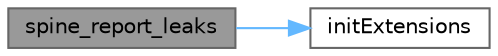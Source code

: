 digraph "spine_report_leaks"
{
 // LATEX_PDF_SIZE
  bgcolor="transparent";
  edge [fontname=Helvetica,fontsize=10,labelfontname=Helvetica,labelfontsize=10];
  node [fontname=Helvetica,fontsize=10,shape=box,height=0.2,width=0.4];
  rankdir="LR";
  Node1 [id="Node000001",label="spine_report_leaks",height=0.2,width=0.4,color="gray40", fillcolor="grey60", style="filled", fontcolor="black",tooltip=" "];
  Node1 -> Node2 [id="edge1_Node000001_Node000002",color="steelblue1",style="solid",tooltip=" "];
  Node2 [id="Node000002",label="initExtensions",height=0.2,width=0.4,color="grey40", fillcolor="white", style="filled",URL="$spine-cpp_2spine-cpp-lite_2spine-cpp-lite_8cpp.html#a47e7eaf0c4419c48125bcc84a8ef5181",tooltip=" "];
}
